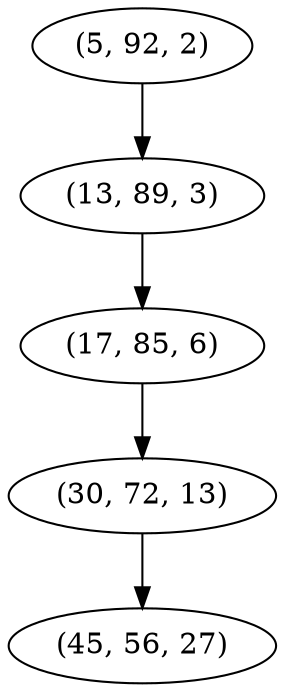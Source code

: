 digraph tree {
    "(5, 92, 2)";
    "(13, 89, 3)";
    "(17, 85, 6)";
    "(30, 72, 13)";
    "(45, 56, 27)";
    "(5, 92, 2)" -> "(13, 89, 3)";
    "(13, 89, 3)" -> "(17, 85, 6)";
    "(17, 85, 6)" -> "(30, 72, 13)";
    "(30, 72, 13)" -> "(45, 56, 27)";
}
